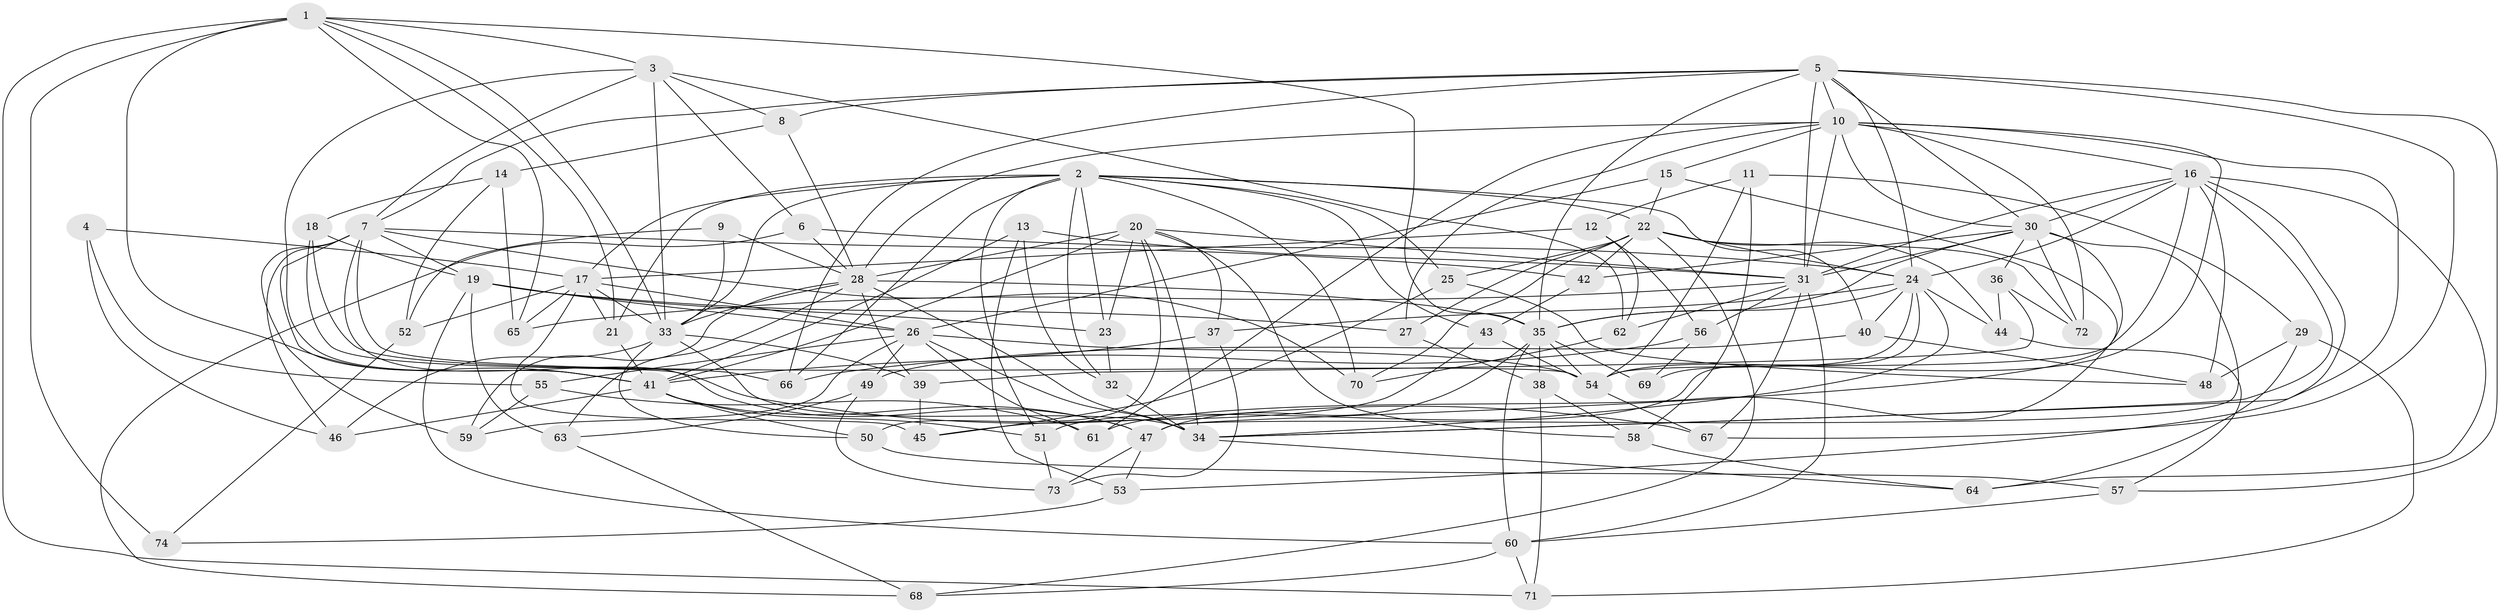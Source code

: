 // original degree distribution, {4: 1.0}
// Generated by graph-tools (version 1.1) at 2025/38/03/09/25 02:38:15]
// undirected, 74 vertices, 207 edges
graph export_dot {
graph [start="1"]
  node [color=gray90,style=filled];
  1;
  2;
  3;
  4;
  5;
  6;
  7;
  8;
  9;
  10;
  11;
  12;
  13;
  14;
  15;
  16;
  17;
  18;
  19;
  20;
  21;
  22;
  23;
  24;
  25;
  26;
  27;
  28;
  29;
  30;
  31;
  32;
  33;
  34;
  35;
  36;
  37;
  38;
  39;
  40;
  41;
  42;
  43;
  44;
  45;
  46;
  47;
  48;
  49;
  50;
  51;
  52;
  53;
  54;
  55;
  56;
  57;
  58;
  59;
  60;
  61;
  62;
  63;
  64;
  65;
  66;
  67;
  68;
  69;
  70;
  71;
  72;
  73;
  74;
  1 -- 3 [weight=1.0];
  1 -- 21 [weight=1.0];
  1 -- 33 [weight=1.0];
  1 -- 35 [weight=1.0];
  1 -- 41 [weight=2.0];
  1 -- 65 [weight=1.0];
  1 -- 71 [weight=1.0];
  1 -- 74 [weight=2.0];
  2 -- 17 [weight=1.0];
  2 -- 21 [weight=1.0];
  2 -- 22 [weight=1.0];
  2 -- 23 [weight=1.0];
  2 -- 25 [weight=1.0];
  2 -- 32 [weight=1.0];
  2 -- 33 [weight=1.0];
  2 -- 40 [weight=1.0];
  2 -- 43 [weight=1.0];
  2 -- 51 [weight=1.0];
  2 -- 66 [weight=1.0];
  2 -- 70 [weight=1.0];
  3 -- 6 [weight=1.0];
  3 -- 7 [weight=1.0];
  3 -- 8 [weight=1.0];
  3 -- 33 [weight=2.0];
  3 -- 41 [weight=1.0];
  3 -- 62 [weight=1.0];
  4 -- 17 [weight=2.0];
  4 -- 46 [weight=1.0];
  4 -- 55 [weight=1.0];
  5 -- 7 [weight=1.0];
  5 -- 8 [weight=1.0];
  5 -- 10 [weight=1.0];
  5 -- 24 [weight=1.0];
  5 -- 30 [weight=1.0];
  5 -- 31 [weight=1.0];
  5 -- 35 [weight=1.0];
  5 -- 57 [weight=1.0];
  5 -- 66 [weight=1.0];
  5 -- 67 [weight=1.0];
  6 -- 24 [weight=1.0];
  6 -- 28 [weight=1.0];
  6 -- 68 [weight=1.0];
  7 -- 19 [weight=1.0];
  7 -- 41 [weight=1.0];
  7 -- 42 [weight=1.0];
  7 -- 46 [weight=1.0];
  7 -- 47 [weight=1.0];
  7 -- 54 [weight=1.0];
  7 -- 59 [weight=1.0];
  7 -- 70 [weight=1.0];
  8 -- 14 [weight=1.0];
  8 -- 28 [weight=1.0];
  9 -- 28 [weight=2.0];
  9 -- 33 [weight=1.0];
  9 -- 52 [weight=1.0];
  10 -- 15 [weight=1.0];
  10 -- 16 [weight=1.0];
  10 -- 27 [weight=1.0];
  10 -- 28 [weight=1.0];
  10 -- 30 [weight=1.0];
  10 -- 31 [weight=2.0];
  10 -- 34 [weight=1.0];
  10 -- 54 [weight=1.0];
  10 -- 61 [weight=1.0];
  10 -- 72 [weight=1.0];
  11 -- 12 [weight=1.0];
  11 -- 29 [weight=1.0];
  11 -- 54 [weight=1.0];
  11 -- 58 [weight=1.0];
  12 -- 17 [weight=1.0];
  12 -- 56 [weight=1.0];
  12 -- 62 [weight=1.0];
  13 -- 31 [weight=1.0];
  13 -- 32 [weight=1.0];
  13 -- 41 [weight=1.0];
  13 -- 53 [weight=1.0];
  14 -- 18 [weight=1.0];
  14 -- 52 [weight=1.0];
  14 -- 65 [weight=1.0];
  15 -- 22 [weight=1.0];
  15 -- 26 [weight=1.0];
  15 -- 47 [weight=1.0];
  16 -- 24 [weight=1.0];
  16 -- 30 [weight=2.0];
  16 -- 31 [weight=1.0];
  16 -- 34 [weight=1.0];
  16 -- 48 [weight=1.0];
  16 -- 53 [weight=1.0];
  16 -- 54 [weight=1.0];
  16 -- 64 [weight=1.0];
  17 -- 21 [weight=1.0];
  17 -- 26 [weight=1.0];
  17 -- 33 [weight=1.0];
  17 -- 45 [weight=1.0];
  17 -- 52 [weight=1.0];
  17 -- 65 [weight=1.0];
  18 -- 19 [weight=1.0];
  18 -- 66 [weight=1.0];
  18 -- 67 [weight=1.0];
  19 -- 23 [weight=1.0];
  19 -- 26 [weight=2.0];
  19 -- 27 [weight=1.0];
  19 -- 60 [weight=1.0];
  19 -- 63 [weight=1.0];
  20 -- 23 [weight=1.0];
  20 -- 28 [weight=1.0];
  20 -- 31 [weight=1.0];
  20 -- 34 [weight=1.0];
  20 -- 37 [weight=1.0];
  20 -- 41 [weight=1.0];
  20 -- 50 [weight=1.0];
  20 -- 58 [weight=1.0];
  21 -- 41 [weight=1.0];
  22 -- 24 [weight=1.0];
  22 -- 25 [weight=1.0];
  22 -- 27 [weight=1.0];
  22 -- 42 [weight=1.0];
  22 -- 44 [weight=1.0];
  22 -- 68 [weight=1.0];
  22 -- 70 [weight=1.0];
  22 -- 72 [weight=1.0];
  23 -- 32 [weight=1.0];
  24 -- 34 [weight=1.0];
  24 -- 35 [weight=1.0];
  24 -- 37 [weight=1.0];
  24 -- 40 [weight=1.0];
  24 -- 44 [weight=1.0];
  24 -- 51 [weight=1.0];
  24 -- 69 [weight=2.0];
  25 -- 45 [weight=1.0];
  25 -- 48 [weight=1.0];
  26 -- 34 [weight=1.0];
  26 -- 49 [weight=1.0];
  26 -- 54 [weight=1.0];
  26 -- 55 [weight=1.0];
  26 -- 59 [weight=1.0];
  26 -- 61 [weight=1.0];
  27 -- 38 [weight=1.0];
  28 -- 33 [weight=1.0];
  28 -- 34 [weight=1.0];
  28 -- 35 [weight=1.0];
  28 -- 39 [weight=1.0];
  28 -- 59 [weight=1.0];
  28 -- 63 [weight=1.0];
  29 -- 48 [weight=1.0];
  29 -- 64 [weight=1.0];
  29 -- 71 [weight=1.0];
  30 -- 31 [weight=1.0];
  30 -- 35 [weight=1.0];
  30 -- 36 [weight=1.0];
  30 -- 42 [weight=1.0];
  30 -- 47 [weight=2.0];
  30 -- 61 [weight=1.0];
  30 -- 72 [weight=1.0];
  31 -- 56 [weight=1.0];
  31 -- 60 [weight=1.0];
  31 -- 62 [weight=1.0];
  31 -- 65 [weight=1.0];
  31 -- 67 [weight=1.0];
  32 -- 34 [weight=1.0];
  33 -- 34 [weight=2.0];
  33 -- 39 [weight=1.0];
  33 -- 46 [weight=1.0];
  33 -- 50 [weight=1.0];
  34 -- 64 [weight=1.0];
  35 -- 38 [weight=1.0];
  35 -- 47 [weight=1.0];
  35 -- 54 [weight=1.0];
  35 -- 60 [weight=1.0];
  35 -- 69 [weight=1.0];
  36 -- 39 [weight=1.0];
  36 -- 44 [weight=1.0];
  36 -- 72 [weight=1.0];
  37 -- 41 [weight=1.0];
  37 -- 73 [weight=1.0];
  38 -- 58 [weight=1.0];
  38 -- 71 [weight=1.0];
  39 -- 45 [weight=1.0];
  40 -- 48 [weight=1.0];
  40 -- 49 [weight=1.0];
  41 -- 46 [weight=1.0];
  41 -- 47 [weight=1.0];
  41 -- 50 [weight=1.0];
  41 -- 51 [weight=1.0];
  42 -- 43 [weight=1.0];
  43 -- 45 [weight=1.0];
  43 -- 54 [weight=1.0];
  44 -- 57 [weight=1.0];
  47 -- 53 [weight=1.0];
  47 -- 73 [weight=1.0];
  49 -- 63 [weight=1.0];
  49 -- 73 [weight=1.0];
  50 -- 57 [weight=1.0];
  51 -- 73 [weight=1.0];
  52 -- 74 [weight=1.0];
  53 -- 74 [weight=1.0];
  54 -- 67 [weight=1.0];
  55 -- 59 [weight=1.0];
  55 -- 61 [weight=1.0];
  56 -- 66 [weight=1.0];
  56 -- 69 [weight=1.0];
  57 -- 60 [weight=1.0];
  58 -- 64 [weight=1.0];
  60 -- 68 [weight=1.0];
  60 -- 71 [weight=1.0];
  62 -- 70 [weight=1.0];
  63 -- 68 [weight=1.0];
}
